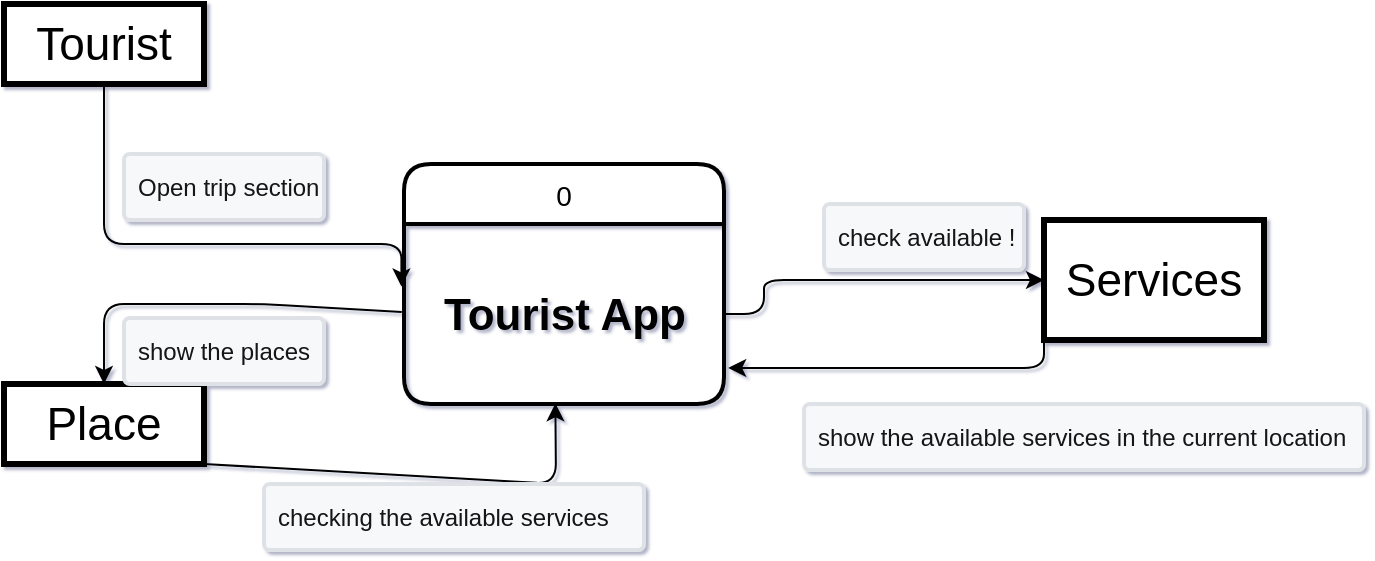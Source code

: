 <mxfile>
    <diagram id="6uUzfXwrQ84olAihQ3Cj" name="Page-1">
        <mxGraphModel dx="822" dy="611" grid="1" gridSize="10" guides="1" tooltips="1" connect="1" arrows="1" fold="1" page="1" pageScale="1" pageWidth="850" pageHeight="1400" math="0" shadow="1">
            <root>
                <mxCell id="0"/>
                <mxCell id="1" parent="0"/>
                <mxCell id="21" style="edgeStyle=none;html=1;exitX=-0.007;exitY=0.489;exitDx=0;exitDy=0;exitPerimeter=0;" edge="1" parent="1" source="4" target="8">
                    <mxGeometry relative="1" as="geometry">
                        <Array as="points">
                            <mxPoint x="270" y="320"/>
                            <mxPoint x="190" y="320"/>
                        </Array>
                    </mxGeometry>
                </mxCell>
                <mxCell id="2" value="0" style="swimlane;childLayout=stackLayout;horizontal=1;startSize=30;horizontalStack=0;rounded=1;fontSize=14;fontStyle=0;strokeWidth=2;resizeParent=0;resizeLast=1;shadow=0;dashed=0;align=center;" vertex="1" parent="1">
                    <mxGeometry x="340" y="250" width="160" height="120" as="geometry"/>
                </mxCell>
                <mxCell id="4" value="&lt;p style=&quot;line-height: 0%; font-size: 22px;&quot;&gt;&lt;b&gt;Tourist App&lt;/b&gt;&lt;/p&gt;" style="text;html=1;align=center;verticalAlign=middle;resizable=0;points=[];autosize=1;strokeColor=none;fillColor=none;" vertex="1" parent="2">
                    <mxGeometry y="30" width="160" height="90" as="geometry"/>
                </mxCell>
                <mxCell id="11" value="" style="edgeStyle=orthogonalEdgeStyle;exitX=0.5;exitY=1;exitDx=0;exitDy=0;entryX=-0.008;entryY=0.347;entryDx=0;entryDy=0;entryPerimeter=0;fontSize=23;html=1;" edge="1" parent="1" source="7" target="4">
                    <mxGeometry relative="1" as="geometry">
                        <Array as="points">
                            <mxPoint x="190" y="290"/>
                            <mxPoint x="339" y="290"/>
                        </Array>
                    </mxGeometry>
                </mxCell>
                <mxCell id="7" value="Tourist" style="whiteSpace=wrap;html=1;align=center;strokeWidth=3;fontSize=23;" vertex="1" parent="1">
                    <mxGeometry x="140" y="170" width="100" height="40" as="geometry"/>
                </mxCell>
                <mxCell id="23" style="edgeStyle=none;html=1;exitX=1;exitY=1;exitDx=0;exitDy=0;entryX=0.473;entryY=0.996;entryDx=0;entryDy=0;entryPerimeter=0;" edge="1" parent="1" source="8" target="4">
                    <mxGeometry relative="1" as="geometry">
                        <mxPoint x="420" y="380" as="targetPoint"/>
                        <Array as="points">
                            <mxPoint x="416" y="410"/>
                        </Array>
                    </mxGeometry>
                </mxCell>
                <mxCell id="8" value="Place" style="whiteSpace=wrap;html=1;align=center;strokeWidth=3;fontSize=23;" vertex="1" parent="1">
                    <mxGeometry x="140" y="360" width="100" height="40" as="geometry"/>
                </mxCell>
                <mxCell id="16" style="edgeStyle=orthogonalEdgeStyle;html=1;exitX=0;exitY=1;exitDx=0;exitDy=0;entryX=1.013;entryY=0.8;entryDx=0;entryDy=0;entryPerimeter=0;fontSize=23;fontColor=#141414;" edge="1" parent="1" source="9" target="4">
                    <mxGeometry relative="1" as="geometry"/>
                </mxCell>
                <mxCell id="9" value="Services" style="whiteSpace=wrap;html=1;align=center;strokeWidth=3;fontSize=23;" vertex="1" parent="1">
                    <mxGeometry x="660" y="278" width="110" height="60" as="geometry"/>
                </mxCell>
                <mxCell id="13" value="&lt;font color=&quot;#141414&quot;&gt;Open trip section&lt;/font&gt;" style="rounded=1;arcSize=9;fillColor=#F7F8F9;align=left;spacingLeft=5;strokeColor=#DEE1E6;html=1;strokeWidth=2;fontSize=12;" vertex="1" parent="1">
                    <mxGeometry x="200" y="245" width="100" height="33" as="geometry"/>
                </mxCell>
                <mxCell id="14" style="edgeStyle=orthogonalEdgeStyle;html=1;fontSize=23;fontColor=#141414;entryX=0;entryY=0.5;entryDx=0;entryDy=0;" edge="1" parent="1" source="4" target="9">
                    <mxGeometry relative="1" as="geometry">
                        <mxPoint x="550" y="320" as="targetPoint"/>
                        <Array as="points">
                            <mxPoint x="520" y="325"/>
                            <mxPoint x="520" y="308"/>
                        </Array>
                    </mxGeometry>
                </mxCell>
                <mxCell id="15" value="&lt;font color=&quot;#141414&quot;&gt;check available !&lt;/font&gt;" style="rounded=1;arcSize=9;fillColor=#F7F8F9;align=left;spacingLeft=5;strokeColor=#DEE1E6;html=1;strokeWidth=2;fontSize=12;" vertex="1" parent="1">
                    <mxGeometry x="550" y="270" width="100" height="33" as="geometry"/>
                </mxCell>
                <mxCell id="20" value="&lt;font color=&quot;#141414&quot;&gt;show the available services in the current location&lt;/font&gt;" style="rounded=1;arcSize=9;fillColor=#F7F8F9;align=left;spacingLeft=5;strokeColor=#DEE1E6;html=1;strokeWidth=2;fontSize=12;" vertex="1" parent="1">
                    <mxGeometry x="540" y="370" width="280" height="33" as="geometry"/>
                </mxCell>
                <mxCell id="22" value="&lt;font color=&quot;#141414&quot;&gt;show the places&lt;/font&gt;" style="rounded=1;arcSize=9;fillColor=#F7F8F9;align=left;spacingLeft=5;strokeColor=#DEE1E6;html=1;strokeWidth=2;fontSize=12" vertex="1" parent="1">
                    <mxGeometry x="200" y="327" width="100" height="33" as="geometry"/>
                </mxCell>
                <mxCell id="24" value="&lt;font color=&quot;#141414&quot;&gt;checking the available services&lt;/font&gt;" style="rounded=1;arcSize=9;fillColor=#F7F8F9;align=left;spacingLeft=5;strokeColor=#DEE1E6;html=1;strokeWidth=2;fontSize=12" vertex="1" parent="1">
                    <mxGeometry x="270" y="410" width="190" height="33" as="geometry"/>
                </mxCell>
            </root>
        </mxGraphModel>
    </diagram>
</mxfile>
